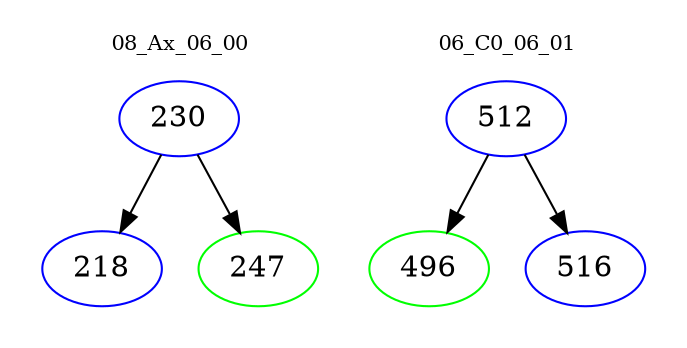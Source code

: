 digraph{
subgraph cluster_0 {
color = white
label = "08_Ax_06_00";
fontsize=10;
T0_230 [label="230", color="blue"]
T0_230 -> T0_218 [color="black"]
T0_218 [label="218", color="blue"]
T0_230 -> T0_247 [color="black"]
T0_247 [label="247", color="green"]
}
subgraph cluster_1 {
color = white
label = "06_C0_06_01";
fontsize=10;
T1_512 [label="512", color="blue"]
T1_512 -> T1_496 [color="black"]
T1_496 [label="496", color="green"]
T1_512 -> T1_516 [color="black"]
T1_516 [label="516", color="blue"]
}
}
